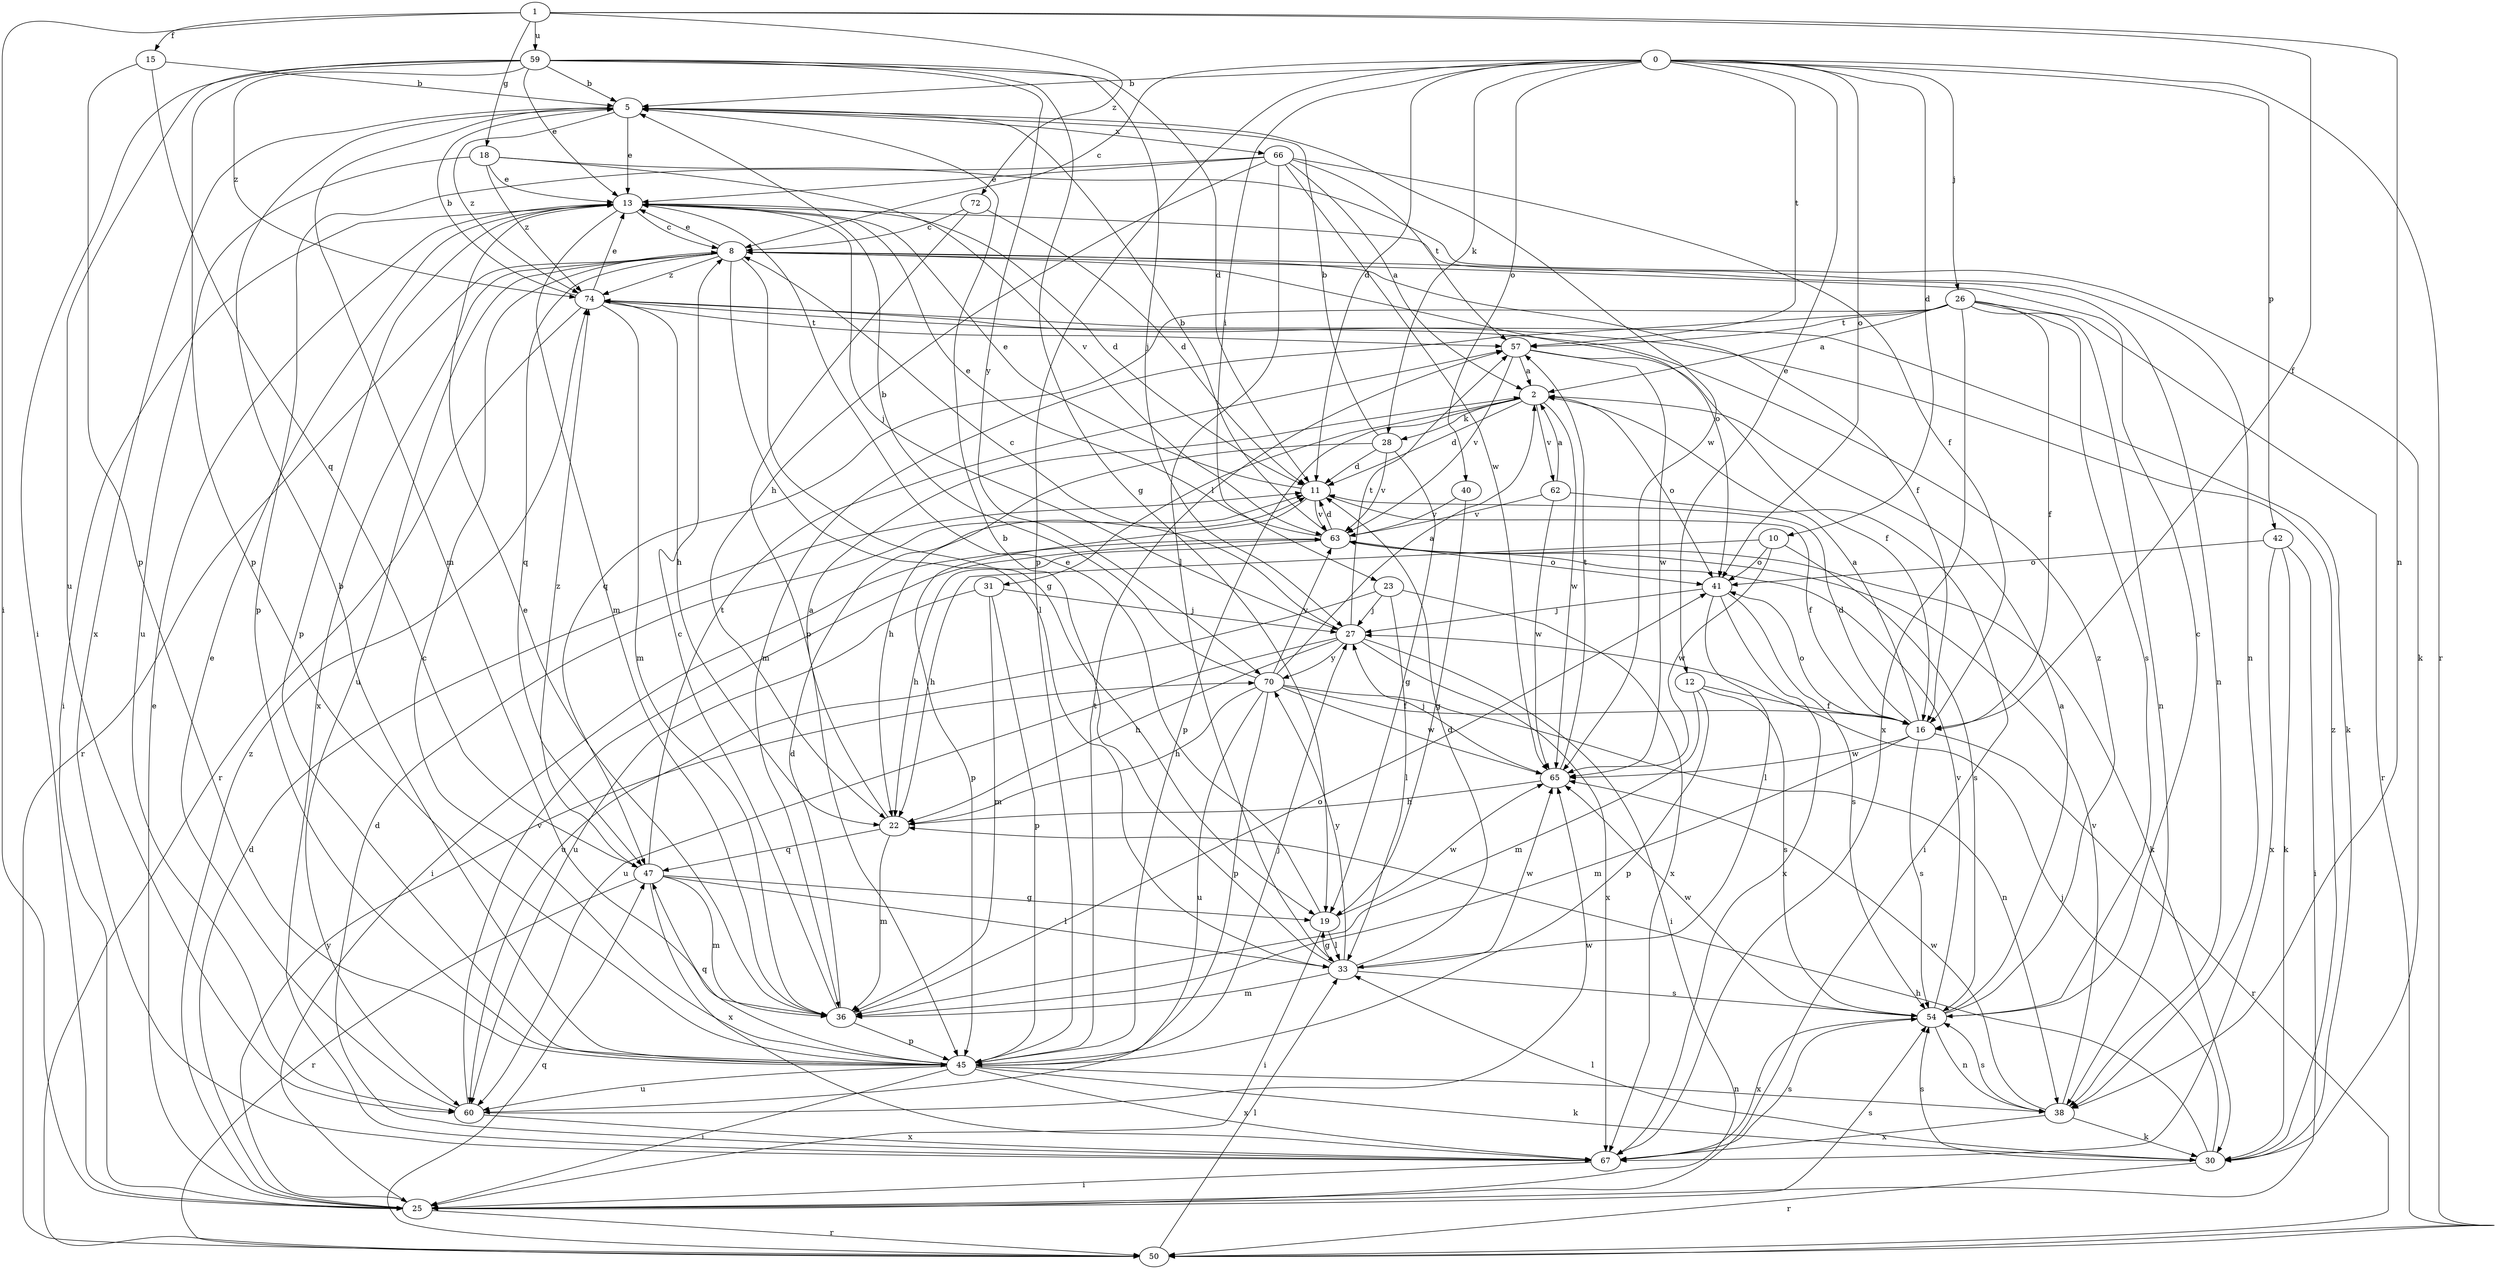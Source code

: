 strict digraph  {
0;
1;
2;
5;
8;
10;
11;
12;
13;
15;
16;
18;
19;
22;
23;
25;
26;
27;
28;
30;
31;
33;
36;
38;
40;
41;
42;
45;
47;
50;
54;
57;
59;
60;
62;
63;
65;
66;
67;
70;
72;
74;
0 -> 5  [label=b];
0 -> 8  [label=c];
0 -> 10  [label=d];
0 -> 11  [label=d];
0 -> 12  [label=e];
0 -> 23  [label=i];
0 -> 26  [label=j];
0 -> 28  [label=k];
0 -> 40  [label=o];
0 -> 41  [label=o];
0 -> 42  [label=p];
0 -> 45  [label=p];
0 -> 50  [label=r];
0 -> 57  [label=t];
1 -> 15  [label=f];
1 -> 16  [label=f];
1 -> 18  [label=g];
1 -> 25  [label=i];
1 -> 38  [label=n];
1 -> 59  [label=u];
1 -> 72  [label=z];
2 -> 11  [label=d];
2 -> 28  [label=k];
2 -> 31  [label=l];
2 -> 41  [label=o];
2 -> 45  [label=p];
2 -> 62  [label=v];
2 -> 65  [label=w];
5 -> 13  [label=e];
5 -> 36  [label=m];
5 -> 65  [label=w];
5 -> 66  [label=x];
5 -> 67  [label=x];
5 -> 74  [label=z];
8 -> 13  [label=e];
8 -> 16  [label=f];
8 -> 19  [label=g];
8 -> 33  [label=l];
8 -> 38  [label=n];
8 -> 41  [label=o];
8 -> 47  [label=q];
8 -> 50  [label=r];
8 -> 60  [label=u];
8 -> 67  [label=x];
8 -> 74  [label=z];
10 -> 22  [label=h];
10 -> 41  [label=o];
10 -> 54  [label=s];
10 -> 65  [label=w];
11 -> 13  [label=e];
11 -> 16  [label=f];
11 -> 45  [label=p];
11 -> 63  [label=v];
12 -> 16  [label=f];
12 -> 36  [label=m];
12 -> 45  [label=p];
12 -> 54  [label=s];
13 -> 8  [label=c];
13 -> 11  [label=d];
13 -> 25  [label=i];
13 -> 27  [label=j];
13 -> 36  [label=m];
13 -> 38  [label=n];
13 -> 45  [label=p];
15 -> 5  [label=b];
15 -> 45  [label=p];
15 -> 47  [label=q];
16 -> 2  [label=a];
16 -> 11  [label=d];
16 -> 36  [label=m];
16 -> 41  [label=o];
16 -> 50  [label=r];
16 -> 54  [label=s];
16 -> 65  [label=w];
18 -> 13  [label=e];
18 -> 30  [label=k];
18 -> 60  [label=u];
18 -> 63  [label=v];
18 -> 74  [label=z];
19 -> 13  [label=e];
19 -> 25  [label=i];
19 -> 33  [label=l];
19 -> 65  [label=w];
22 -> 2  [label=a];
22 -> 36  [label=m];
22 -> 47  [label=q];
23 -> 27  [label=j];
23 -> 33  [label=l];
23 -> 60  [label=u];
23 -> 67  [label=x];
25 -> 11  [label=d];
25 -> 13  [label=e];
25 -> 50  [label=r];
25 -> 54  [label=s];
25 -> 70  [label=y];
25 -> 74  [label=z];
26 -> 2  [label=a];
26 -> 16  [label=f];
26 -> 36  [label=m];
26 -> 38  [label=n];
26 -> 47  [label=q];
26 -> 50  [label=r];
26 -> 54  [label=s];
26 -> 57  [label=t];
26 -> 67  [label=x];
27 -> 8  [label=c];
27 -> 22  [label=h];
27 -> 25  [label=i];
27 -> 57  [label=t];
27 -> 60  [label=u];
27 -> 67  [label=x];
27 -> 70  [label=y];
28 -> 5  [label=b];
28 -> 11  [label=d];
28 -> 19  [label=g];
28 -> 22  [label=h];
28 -> 63  [label=v];
30 -> 22  [label=h];
30 -> 27  [label=j];
30 -> 33  [label=l];
30 -> 50  [label=r];
30 -> 54  [label=s];
30 -> 74  [label=z];
31 -> 27  [label=j];
31 -> 36  [label=m];
31 -> 45  [label=p];
31 -> 60  [label=u];
33 -> 5  [label=b];
33 -> 11  [label=d];
33 -> 19  [label=g];
33 -> 36  [label=m];
33 -> 54  [label=s];
33 -> 65  [label=w];
33 -> 70  [label=y];
36 -> 8  [label=c];
36 -> 11  [label=d];
36 -> 13  [label=e];
36 -> 41  [label=o];
36 -> 45  [label=p];
38 -> 30  [label=k];
38 -> 54  [label=s];
38 -> 63  [label=v];
38 -> 65  [label=w];
38 -> 67  [label=x];
40 -> 19  [label=g];
40 -> 63  [label=v];
41 -> 27  [label=j];
41 -> 33  [label=l];
41 -> 54  [label=s];
41 -> 67  [label=x];
42 -> 25  [label=i];
42 -> 30  [label=k];
42 -> 41  [label=o];
42 -> 67  [label=x];
45 -> 5  [label=b];
45 -> 8  [label=c];
45 -> 25  [label=i];
45 -> 27  [label=j];
45 -> 30  [label=k];
45 -> 38  [label=n];
45 -> 47  [label=q];
45 -> 57  [label=t];
45 -> 60  [label=u];
45 -> 67  [label=x];
47 -> 19  [label=g];
47 -> 33  [label=l];
47 -> 36  [label=m];
47 -> 50  [label=r];
47 -> 57  [label=t];
47 -> 67  [label=x];
47 -> 74  [label=z];
50 -> 33  [label=l];
50 -> 47  [label=q];
54 -> 2  [label=a];
54 -> 8  [label=c];
54 -> 38  [label=n];
54 -> 63  [label=v];
54 -> 65  [label=w];
54 -> 67  [label=x];
54 -> 74  [label=z];
57 -> 2  [label=a];
57 -> 16  [label=f];
57 -> 63  [label=v];
57 -> 65  [label=w];
59 -> 5  [label=b];
59 -> 11  [label=d];
59 -> 13  [label=e];
59 -> 19  [label=g];
59 -> 25  [label=i];
59 -> 27  [label=j];
59 -> 45  [label=p];
59 -> 60  [label=u];
59 -> 70  [label=y];
59 -> 74  [label=z];
60 -> 13  [label=e];
60 -> 63  [label=v];
60 -> 65  [label=w];
60 -> 67  [label=x];
62 -> 2  [label=a];
62 -> 25  [label=i];
62 -> 63  [label=v];
62 -> 65  [label=w];
63 -> 5  [label=b];
63 -> 11  [label=d];
63 -> 13  [label=e];
63 -> 22  [label=h];
63 -> 25  [label=i];
63 -> 30  [label=k];
63 -> 41  [label=o];
65 -> 22  [label=h];
65 -> 27  [label=j];
65 -> 57  [label=t];
66 -> 2  [label=a];
66 -> 13  [label=e];
66 -> 16  [label=f];
66 -> 22  [label=h];
66 -> 33  [label=l];
66 -> 45  [label=p];
66 -> 57  [label=t];
66 -> 65  [label=w];
67 -> 11  [label=d];
67 -> 25  [label=i];
67 -> 54  [label=s];
70 -> 2  [label=a];
70 -> 5  [label=b];
70 -> 16  [label=f];
70 -> 22  [label=h];
70 -> 38  [label=n];
70 -> 45  [label=p];
70 -> 60  [label=u];
70 -> 63  [label=v];
70 -> 65  [label=w];
72 -> 8  [label=c];
72 -> 11  [label=d];
72 -> 45  [label=p];
74 -> 5  [label=b];
74 -> 13  [label=e];
74 -> 22  [label=h];
74 -> 30  [label=k];
74 -> 36  [label=m];
74 -> 50  [label=r];
74 -> 57  [label=t];
}
